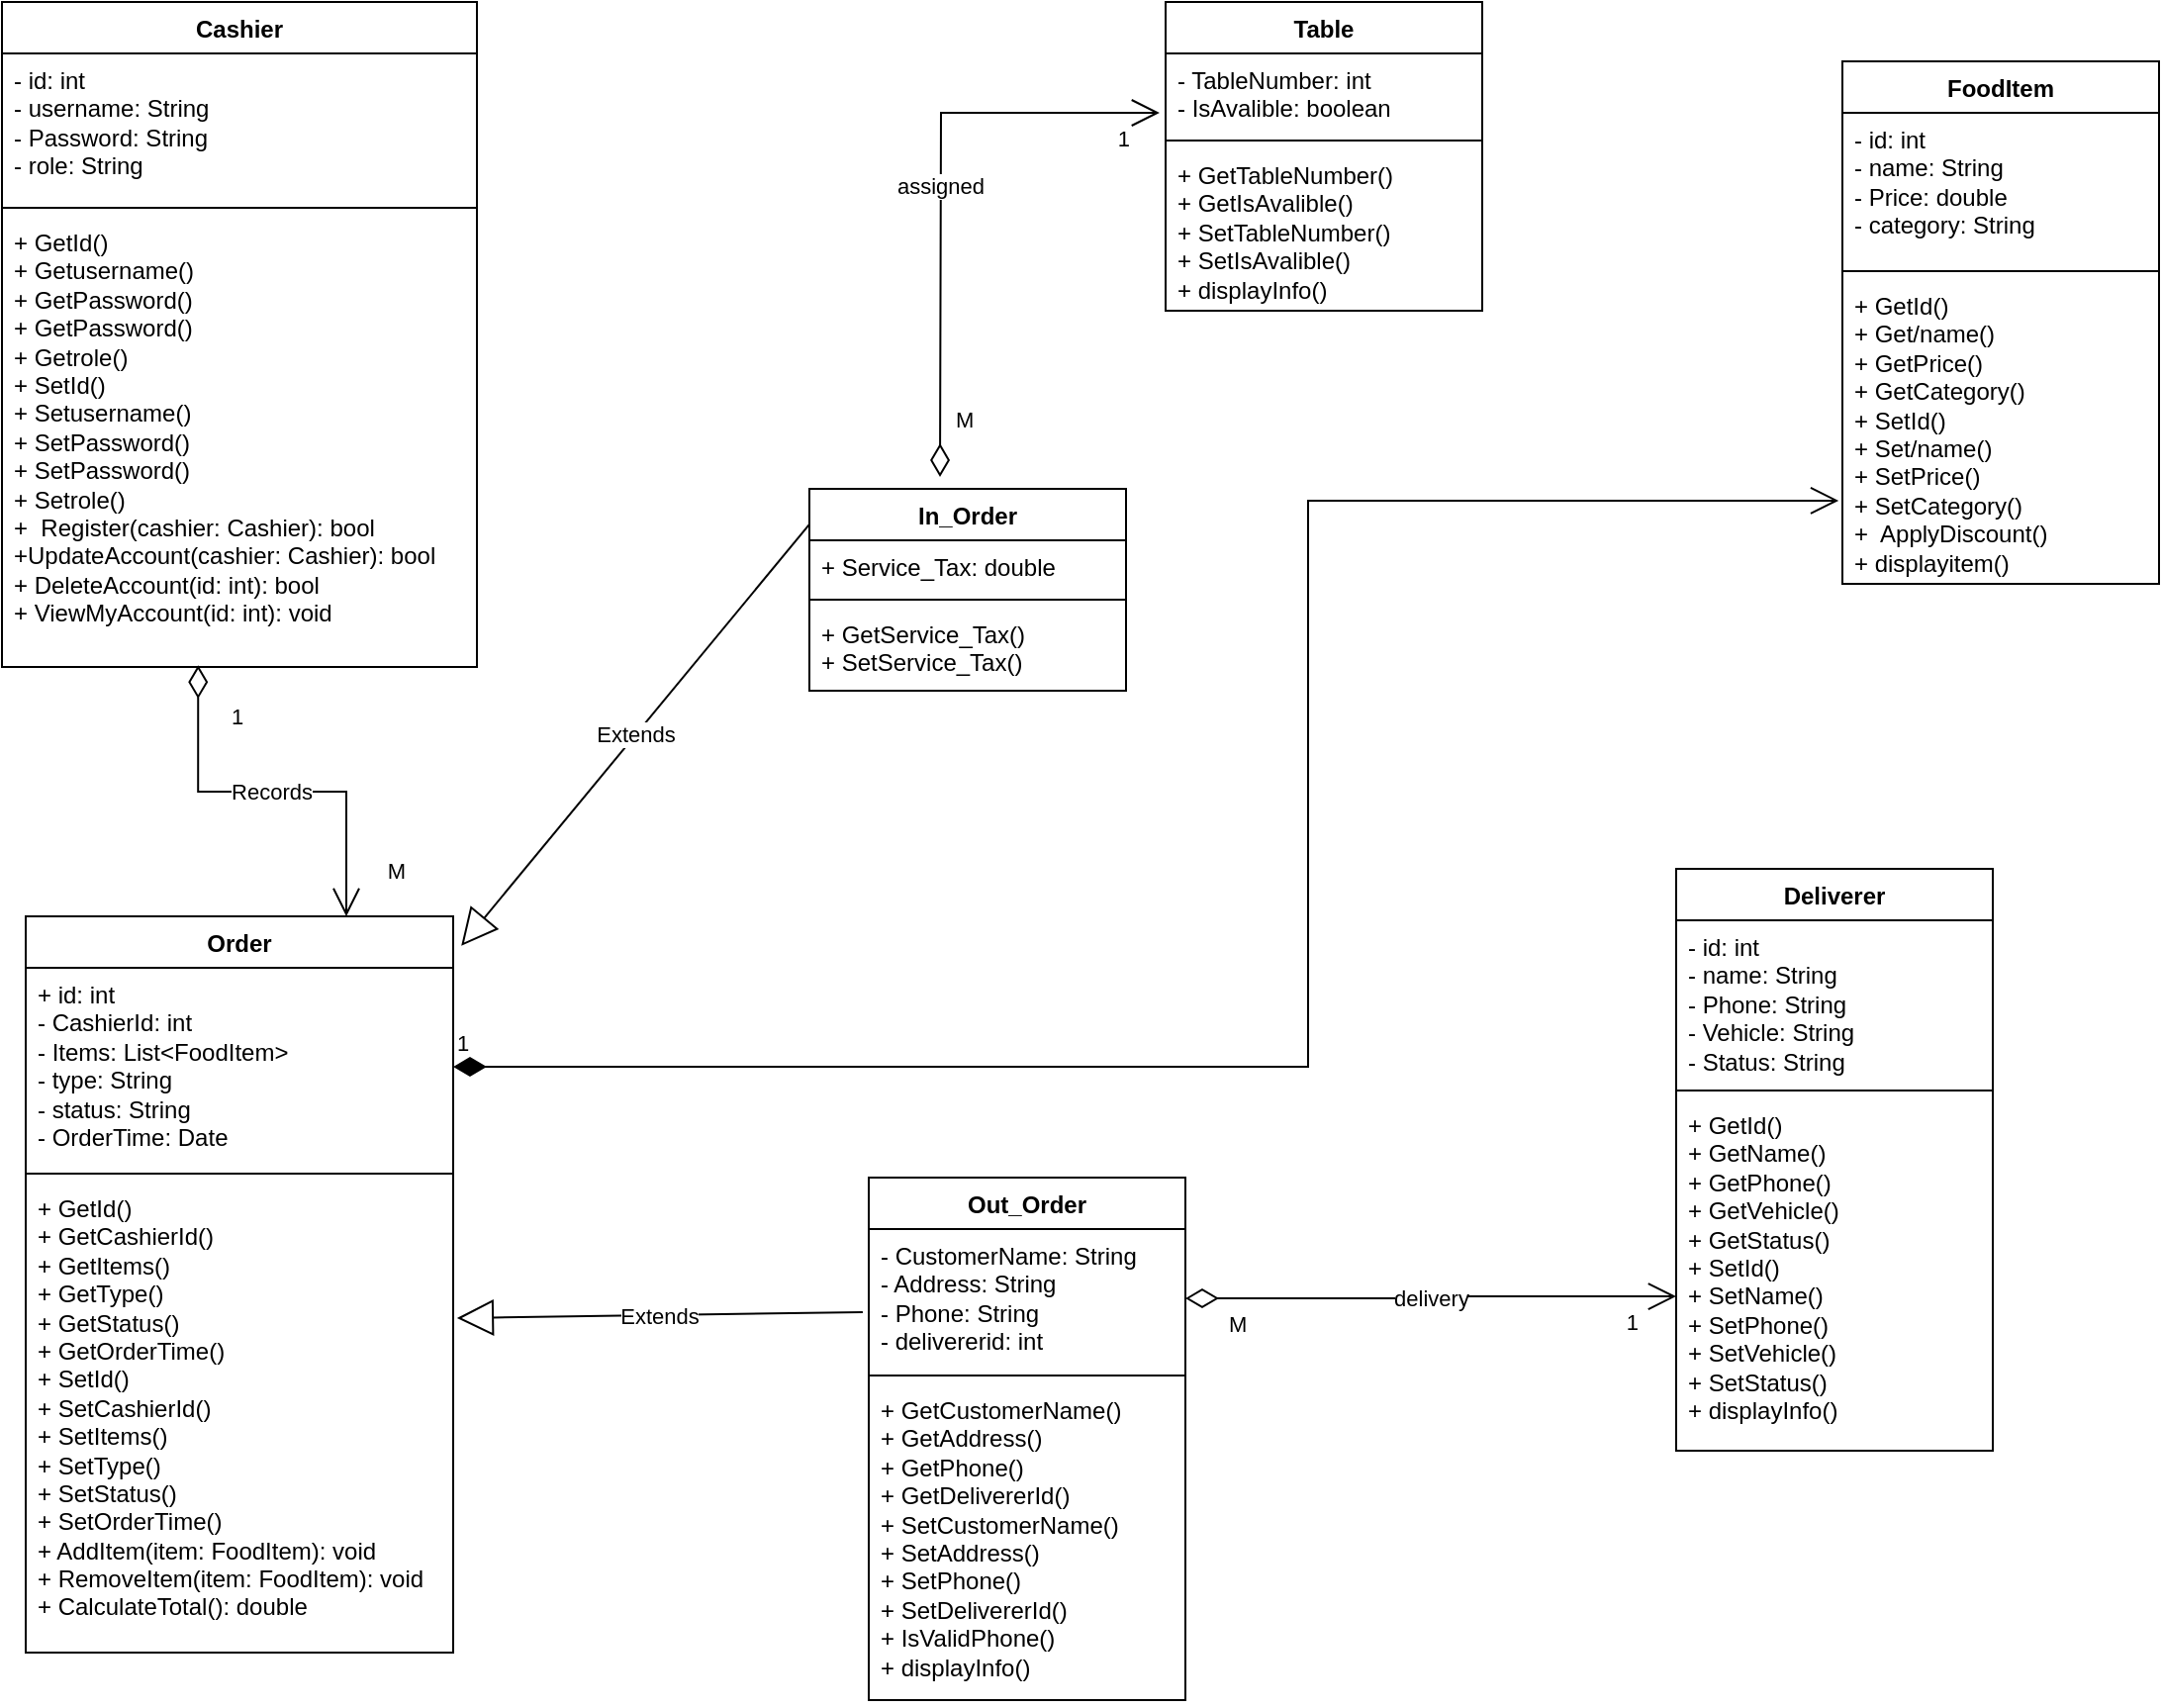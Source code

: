 <mxfile version="28.0.4">
  <diagram name="Page-1" id="M6A814TzNZhb9Hvma9BZ">
    <mxGraphModel dx="2386" dy="2779" grid="1" gridSize="6" guides="1" tooltips="1" connect="1" arrows="1" fold="1" page="1" pageScale="1" pageWidth="1200" pageHeight="1920" math="0" shadow="0">
      <root>
        <mxCell id="0" />
        <mxCell id="1" parent="0" />
        <mxCell id="RyPP2ot8q_JItX_U_d-H-1" value="Cashier" style="swimlane;fontStyle=1;align=center;verticalAlign=top;childLayout=stackLayout;horizontal=1;startSize=26;horizontalStack=0;resizeParent=1;resizeParentMax=0;resizeLast=0;collapsible=1;marginBottom=0;whiteSpace=wrap;html=1;" parent="1" vertex="1">
          <mxGeometry x="-180" y="-1896" width="240" height="336" as="geometry" />
        </mxCell>
        <mxCell id="RyPP2ot8q_JItX_U_d-H-2" value="- id: int&lt;div&gt;- username: String&lt;/div&gt;&lt;div&gt;- Password: String&lt;/div&gt;&lt;div&gt;- role: String&lt;/div&gt;" style="text;strokeColor=none;fillColor=none;align=left;verticalAlign=top;spacingLeft=4;spacingRight=4;overflow=hidden;rotatable=0;points=[[0,0.5],[1,0.5]];portConstraint=eastwest;whiteSpace=wrap;html=1;" parent="RyPP2ot8q_JItX_U_d-H-1" vertex="1">
          <mxGeometry y="26" width="240" height="74" as="geometry" />
        </mxCell>
        <mxCell id="RyPP2ot8q_JItX_U_d-H-3" value="" style="line;strokeWidth=1;fillColor=none;align=left;verticalAlign=middle;spacingTop=-1;spacingLeft=3;spacingRight=3;rotatable=0;labelPosition=right;points=[];portConstraint=eastwest;strokeColor=inherit;" parent="RyPP2ot8q_JItX_U_d-H-1" vertex="1">
          <mxGeometry y="100" width="240" height="8" as="geometry" />
        </mxCell>
        <mxCell id="RyPP2ot8q_JItX_U_d-H-4" value="+ GetId()&lt;div&gt;+ Getusername()&lt;/div&gt;&lt;div&gt;+ GetPassword()&lt;/div&gt;&lt;div&gt;+ GetPassword()&lt;/div&gt;&lt;div&gt;+ Getrole()&lt;/div&gt;&lt;div&gt;+&lt;span style=&quot;background-color: transparent; color: light-dark(rgb(0, 0, 0), rgb(255, 255, 255));&quot;&gt;&amp;nbsp;SetId()&lt;/span&gt;&lt;/div&gt;&lt;div&gt;+ Setusername()&lt;/div&gt;&lt;div&gt;+ SetPassword()&lt;/div&gt;&lt;div&gt;+ SetPassword()&lt;/div&gt;&lt;div&gt;+ Setrole()&lt;/div&gt;&lt;div&gt;+&amp;nbsp; Register(cashier: Cashier): bool&lt;/div&gt;&lt;div&gt;+UpdateAccount(cashier: Cashier): bool&lt;/div&gt;&lt;div&gt;+ DeleteAccount(id: int): bool&lt;/div&gt;&lt;div&gt;+ ViewMyAccount(id: int): void&lt;/div&gt;" style="text;strokeColor=none;fillColor=none;align=left;verticalAlign=top;spacingLeft=4;spacingRight=4;overflow=hidden;rotatable=0;points=[[0,0.5],[1,0.5]];portConstraint=eastwest;whiteSpace=wrap;html=1;" parent="RyPP2ot8q_JItX_U_d-H-1" vertex="1">
          <mxGeometry y="108" width="240" height="228" as="geometry" />
        </mxCell>
        <mxCell id="RyPP2ot8q_JItX_U_d-H-13" value="In_Order" style="swimlane;fontStyle=1;align=center;verticalAlign=top;childLayout=stackLayout;horizontal=1;startSize=26;horizontalStack=0;resizeParent=1;resizeParentMax=0;resizeLast=0;collapsible=1;marginBottom=0;whiteSpace=wrap;html=1;" parent="1" vertex="1">
          <mxGeometry x="228" y="-1650" width="160" height="102" as="geometry" />
        </mxCell>
        <mxCell id="RyPP2ot8q_JItX_U_d-H-14" value="+ Service_Tax: double" style="text;strokeColor=none;fillColor=none;align=left;verticalAlign=top;spacingLeft=4;spacingRight=4;overflow=hidden;rotatable=0;points=[[0,0.5],[1,0.5]];portConstraint=eastwest;whiteSpace=wrap;html=1;" parent="RyPP2ot8q_JItX_U_d-H-13" vertex="1">
          <mxGeometry y="26" width="160" height="26" as="geometry" />
        </mxCell>
        <mxCell id="RyPP2ot8q_JItX_U_d-H-15" value="" style="line;strokeWidth=1;fillColor=none;align=left;verticalAlign=middle;spacingTop=-1;spacingLeft=3;spacingRight=3;rotatable=0;labelPosition=right;points=[];portConstraint=eastwest;strokeColor=inherit;" parent="RyPP2ot8q_JItX_U_d-H-13" vertex="1">
          <mxGeometry y="52" width="160" height="8" as="geometry" />
        </mxCell>
        <mxCell id="RyPP2ot8q_JItX_U_d-H-16" value="+ GetService_Tax()&lt;div&gt;+ SetService_Tax()&lt;/div&gt;" style="text;strokeColor=none;fillColor=none;align=left;verticalAlign=top;spacingLeft=4;spacingRight=4;overflow=hidden;rotatable=0;points=[[0,0.5],[1,0.5]];portConstraint=eastwest;whiteSpace=wrap;html=1;" parent="RyPP2ot8q_JItX_U_d-H-13" vertex="1">
          <mxGeometry y="60" width="160" height="42" as="geometry" />
        </mxCell>
        <mxCell id="RyPP2ot8q_JItX_U_d-H-17" value="Table" style="swimlane;fontStyle=1;align=center;verticalAlign=top;childLayout=stackLayout;horizontal=1;startSize=26;horizontalStack=0;resizeParent=1;resizeParentMax=0;resizeLast=0;collapsible=1;marginBottom=0;whiteSpace=wrap;html=1;" parent="1" vertex="1">
          <mxGeometry x="408" y="-1896" width="160" height="156" as="geometry" />
        </mxCell>
        <mxCell id="RyPP2ot8q_JItX_U_d-H-18" value="- TableNumber: int&lt;div&gt;- IsAvalible: boolean&lt;/div&gt;" style="text;strokeColor=none;fillColor=none;align=left;verticalAlign=top;spacingLeft=4;spacingRight=4;overflow=hidden;rotatable=0;points=[[0,0.5],[1,0.5]];portConstraint=eastwest;whiteSpace=wrap;html=1;" parent="RyPP2ot8q_JItX_U_d-H-17" vertex="1">
          <mxGeometry y="26" width="160" height="40" as="geometry" />
        </mxCell>
        <mxCell id="RyPP2ot8q_JItX_U_d-H-19" value="" style="line;strokeWidth=1;fillColor=none;align=left;verticalAlign=middle;spacingTop=-1;spacingLeft=3;spacingRight=3;rotatable=0;labelPosition=right;points=[];portConstraint=eastwest;strokeColor=inherit;" parent="RyPP2ot8q_JItX_U_d-H-17" vertex="1">
          <mxGeometry y="66" width="160" height="8" as="geometry" />
        </mxCell>
        <mxCell id="RyPP2ot8q_JItX_U_d-H-20" value="+ GetTableNumber()&lt;div&gt;+ GetIsAvalible()&lt;/div&gt;&lt;div&gt;+ SetTableNumber()&lt;div&gt;+ SetIsAvalible()&lt;/div&gt;&lt;/div&gt;&lt;div&gt;+ displayInfo()&lt;/div&gt;" style="text;strokeColor=none;fillColor=none;align=left;verticalAlign=top;spacingLeft=4;spacingRight=4;overflow=hidden;rotatable=0;points=[[0,0.5],[1,0.5]];portConstraint=eastwest;whiteSpace=wrap;html=1;" parent="RyPP2ot8q_JItX_U_d-H-17" vertex="1">
          <mxGeometry y="74" width="160" height="82" as="geometry" />
        </mxCell>
        <mxCell id="RyPP2ot8q_JItX_U_d-H-21" value="FoodItem" style="swimlane;fontStyle=1;align=center;verticalAlign=top;childLayout=stackLayout;horizontal=1;startSize=26;horizontalStack=0;resizeParent=1;resizeParentMax=0;resizeLast=0;collapsible=1;marginBottom=0;whiteSpace=wrap;html=1;" parent="1" vertex="1">
          <mxGeometry x="750" y="-1866" width="160" height="264" as="geometry" />
        </mxCell>
        <mxCell id="RyPP2ot8q_JItX_U_d-H-22" value="- id: int&lt;div&gt;- name: String&lt;/div&gt;&lt;div&gt;- Price: double&lt;/div&gt;&lt;div&gt;- category: String&lt;/div&gt;&lt;div&gt;&lt;br&gt;&lt;/div&gt;" style="text;strokeColor=none;fillColor=none;align=left;verticalAlign=top;spacingLeft=4;spacingRight=4;overflow=hidden;rotatable=0;points=[[0,0.5],[1,0.5]];portConstraint=eastwest;whiteSpace=wrap;html=1;" parent="RyPP2ot8q_JItX_U_d-H-21" vertex="1">
          <mxGeometry y="26" width="160" height="76" as="geometry" />
        </mxCell>
        <mxCell id="RyPP2ot8q_JItX_U_d-H-23" value="" style="line;strokeWidth=1;fillColor=none;align=left;verticalAlign=middle;spacingTop=-1;spacingLeft=3;spacingRight=3;rotatable=0;labelPosition=right;points=[];portConstraint=eastwest;strokeColor=inherit;" parent="RyPP2ot8q_JItX_U_d-H-21" vertex="1">
          <mxGeometry y="102" width="160" height="8" as="geometry" />
        </mxCell>
        <mxCell id="RyPP2ot8q_JItX_U_d-H-24" value="+ GetId()&lt;div&gt;+ Get/name()&lt;/div&gt;&lt;div&gt;+ GetPrice()&lt;/div&gt;&lt;div&gt;+ GetCategory()&lt;/div&gt;&lt;div&gt;+ SetId()&lt;div&gt;+ Set/name()&lt;/div&gt;&lt;div&gt;+ SetPrice()&lt;/div&gt;&lt;div&gt;+ SetCategory()&lt;/div&gt;&lt;/div&gt;&lt;div&gt;+&amp;nbsp; ApplyDiscount()&lt;/div&gt;&lt;div&gt;+ displayitem()&lt;/div&gt;" style="text;strokeColor=none;fillColor=none;align=left;verticalAlign=top;spacingLeft=4;spacingRight=4;overflow=hidden;rotatable=0;points=[[0,0.5],[1,0.5]];portConstraint=eastwest;whiteSpace=wrap;html=1;" parent="RyPP2ot8q_JItX_U_d-H-21" vertex="1">
          <mxGeometry y="110" width="160" height="154" as="geometry" />
        </mxCell>
        <mxCell id="RyPP2ot8q_JItX_U_d-H-25" value="Order" style="swimlane;fontStyle=1;align=center;verticalAlign=top;childLayout=stackLayout;horizontal=1;startSize=26;horizontalStack=0;resizeParent=1;resizeParentMax=0;resizeLast=0;collapsible=1;marginBottom=0;whiteSpace=wrap;html=1;" parent="1" vertex="1">
          <mxGeometry x="-168" y="-1434" width="216" height="372" as="geometry" />
        </mxCell>
        <mxCell id="RyPP2ot8q_JItX_U_d-H-26" value="+ id: int&lt;div&gt;- CashierId: int&lt;/div&gt;&lt;div&gt;- Items: List&amp;lt;FoodItem&amp;gt;&lt;/div&gt;&lt;div&gt;- type: String&lt;/div&gt;&lt;div&gt;- status: String&lt;/div&gt;&lt;div&gt;- OrderTime: Date&lt;/div&gt;" style="text;strokeColor=none;fillColor=none;align=left;verticalAlign=top;spacingLeft=4;spacingRight=4;overflow=hidden;rotatable=0;points=[[0,0.5],[1,0.5]];portConstraint=eastwest;whiteSpace=wrap;html=1;" parent="RyPP2ot8q_JItX_U_d-H-25" vertex="1">
          <mxGeometry y="26" width="216" height="100" as="geometry" />
        </mxCell>
        <mxCell id="RyPP2ot8q_JItX_U_d-H-27" value="" style="line;strokeWidth=1;fillColor=none;align=left;verticalAlign=middle;spacingTop=-1;spacingLeft=3;spacingRight=3;rotatable=0;labelPosition=right;points=[];portConstraint=eastwest;strokeColor=inherit;" parent="RyPP2ot8q_JItX_U_d-H-25" vertex="1">
          <mxGeometry y="126" width="216" height="8" as="geometry" />
        </mxCell>
        <mxCell id="RyPP2ot8q_JItX_U_d-H-28" value="+ GetId()&lt;div&gt;+ GetCashierId()&lt;/div&gt;&lt;div&gt;+ GetItems()&lt;/div&gt;&lt;div&gt;+ GetType()&lt;/div&gt;&lt;div&gt;+ GetStatus()&lt;/div&gt;&lt;div&gt;+ GetOrderTime()&lt;/div&gt;&lt;div&gt;+ SetId()&lt;div&gt;+ SetCashierId()&lt;/div&gt;&lt;div&gt;+ SetItems()&lt;/div&gt;&lt;div&gt;+ SetType()&lt;/div&gt;&lt;div&gt;+ SetStatus()&lt;/div&gt;&lt;div&gt;+ SetOrderTime()&lt;/div&gt;&lt;/div&gt;&lt;div&gt;+ AddItem(item: FoodItem): void&lt;/div&gt;&lt;div&gt;+ RemoveItem(item: FoodItem): void&lt;/div&gt;&lt;div&gt;+ CalculateTotal(): double&lt;/div&gt;" style="text;strokeColor=none;fillColor=none;align=left;verticalAlign=top;spacingLeft=4;spacingRight=4;overflow=hidden;rotatable=0;points=[[0,0.5],[1,0.5]];portConstraint=eastwest;whiteSpace=wrap;html=1;" parent="RyPP2ot8q_JItX_U_d-H-25" vertex="1">
          <mxGeometry y="134" width="216" height="238" as="geometry" />
        </mxCell>
        <mxCell id="RyPP2ot8q_JItX_U_d-H-29" value="Out_Order" style="swimlane;fontStyle=1;align=center;verticalAlign=top;childLayout=stackLayout;horizontal=1;startSize=26;horizontalStack=0;resizeParent=1;resizeParentMax=0;resizeLast=0;collapsible=1;marginBottom=0;whiteSpace=wrap;html=1;" parent="1" vertex="1">
          <mxGeometry x="258" y="-1302" width="160" height="264" as="geometry" />
        </mxCell>
        <mxCell id="RyPP2ot8q_JItX_U_d-H-30" value="- CustomerName: String&lt;div&gt;- Address: String&lt;/div&gt;&lt;div&gt;- Phone: String&lt;/div&gt;&lt;div&gt;- delivererid: int&lt;/div&gt;" style="text;strokeColor=none;fillColor=none;align=left;verticalAlign=top;spacingLeft=4;spacingRight=4;overflow=hidden;rotatable=0;points=[[0,0.5],[1,0.5]];portConstraint=eastwest;whiteSpace=wrap;html=1;" parent="RyPP2ot8q_JItX_U_d-H-29" vertex="1">
          <mxGeometry y="26" width="160" height="70" as="geometry" />
        </mxCell>
        <mxCell id="RyPP2ot8q_JItX_U_d-H-31" value="" style="line;strokeWidth=1;fillColor=none;align=left;verticalAlign=middle;spacingTop=-1;spacingLeft=3;spacingRight=3;rotatable=0;labelPosition=right;points=[];portConstraint=eastwest;strokeColor=inherit;" parent="RyPP2ot8q_JItX_U_d-H-29" vertex="1">
          <mxGeometry y="96" width="160" height="8" as="geometry" />
        </mxCell>
        <mxCell id="RyPP2ot8q_JItX_U_d-H-32" value="&lt;div&gt;+ GetCustomerName()&lt;/div&gt;&lt;div&gt;+ GetAddress()&lt;/div&gt;&lt;div&gt;+ GetPhone()&lt;/div&gt;&lt;div&gt;+ GetDelivererId()&lt;/div&gt;&lt;div&gt;&lt;div&gt;+ SetCustomerName()&lt;/div&gt;&lt;div&gt;+ SetAddress()&lt;/div&gt;&lt;div&gt;+ SetPhone()&lt;/div&gt;&lt;div&gt;+ SetDelivererId()&lt;/div&gt;&lt;/div&gt;&lt;div&gt;+ IsValidPhone()&lt;/div&gt;&lt;div&gt;+ displayInfo()&lt;/div&gt;" style="text;strokeColor=none;fillColor=none;align=left;verticalAlign=top;spacingLeft=4;spacingRight=4;overflow=hidden;rotatable=0;points=[[0,0.5],[1,0.5]];portConstraint=eastwest;whiteSpace=wrap;html=1;" parent="RyPP2ot8q_JItX_U_d-H-29" vertex="1">
          <mxGeometry y="104" width="160" height="160" as="geometry" />
        </mxCell>
        <mxCell id="RyPP2ot8q_JItX_U_d-H-33" value="Deliverer" style="swimlane;fontStyle=1;align=center;verticalAlign=top;childLayout=stackLayout;horizontal=1;startSize=26;horizontalStack=0;resizeParent=1;resizeParentMax=0;resizeLast=0;collapsible=1;marginBottom=0;whiteSpace=wrap;html=1;" parent="1" vertex="1">
          <mxGeometry x="666" y="-1458" width="160" height="294" as="geometry" />
        </mxCell>
        <mxCell id="RyPP2ot8q_JItX_U_d-H-34" value="- id: int&lt;div&gt;- name: String&lt;/div&gt;&lt;div&gt;- Phone: String&lt;/div&gt;&lt;div&gt;- Vehicle: String&lt;/div&gt;&lt;div&gt;- Status: String&lt;/div&gt;&lt;div&gt;&lt;br&gt;&lt;/div&gt;&lt;div&gt;&lt;br&gt;&lt;/div&gt;" style="text;strokeColor=none;fillColor=none;align=left;verticalAlign=top;spacingLeft=4;spacingRight=4;overflow=hidden;rotatable=0;points=[[0,0.5],[1,0.5]];portConstraint=eastwest;whiteSpace=wrap;html=1;" parent="RyPP2ot8q_JItX_U_d-H-33" vertex="1">
          <mxGeometry y="26" width="160" height="82" as="geometry" />
        </mxCell>
        <mxCell id="RyPP2ot8q_JItX_U_d-H-35" value="" style="line;strokeWidth=1;fillColor=none;align=left;verticalAlign=middle;spacingTop=-1;spacingLeft=3;spacingRight=3;rotatable=0;labelPosition=right;points=[];portConstraint=eastwest;strokeColor=inherit;" parent="RyPP2ot8q_JItX_U_d-H-33" vertex="1">
          <mxGeometry y="108" width="160" height="8" as="geometry" />
        </mxCell>
        <mxCell id="RyPP2ot8q_JItX_U_d-H-36" value="+ GetId()&lt;div&gt;+ GetName()&lt;/div&gt;&lt;div&gt;+ GetPhone()&lt;/div&gt;&lt;div&gt;+ GetVehicle()&lt;/div&gt;&lt;div&gt;+ GetStatus()&lt;/div&gt;&lt;div&gt;+&lt;span style=&quot;background-color: transparent; color: light-dark(rgb(0, 0, 0), rgb(255, 255, 255));&quot;&gt;&amp;nbsp;SetId()&lt;/span&gt;&lt;/div&gt;&lt;div&gt;+ SetName()&lt;/div&gt;&lt;div&gt;+ SetPhone()&lt;/div&gt;&lt;div&gt;+ SetVehicle()&lt;/div&gt;&lt;div&gt;+ SetStatus()&lt;/div&gt;&lt;div&gt;+ displayInfo()&lt;/div&gt;" style="text;strokeColor=none;fillColor=none;align=left;verticalAlign=top;spacingLeft=4;spacingRight=4;overflow=hidden;rotatable=0;points=[[0,0.5],[1,0.5]];portConstraint=eastwest;whiteSpace=wrap;html=1;" parent="RyPP2ot8q_JItX_U_d-H-33" vertex="1">
          <mxGeometry y="116" width="160" height="178" as="geometry" />
        </mxCell>
        <mxCell id="RyPP2ot8q_JItX_U_d-H-37" value="Records" style="endArrow=open;html=1;endSize=12;startArrow=diamondThin;startSize=14;startFill=0;edgeStyle=orthogonalEdgeStyle;rounded=0;exitX=0.413;exitY=0.996;exitDx=0;exitDy=0;exitPerimeter=0;entryX=0.75;entryY=0;entryDx=0;entryDy=0;" parent="1" source="RyPP2ot8q_JItX_U_d-H-4" target="RyPP2ot8q_JItX_U_d-H-25" edge="1">
          <mxGeometry relative="1" as="geometry">
            <mxPoint x="324" y="-1374" as="sourcePoint" />
            <mxPoint x="484" y="-1374" as="targetPoint" />
          </mxGeometry>
        </mxCell>
        <mxCell id="RyPP2ot8q_JItX_U_d-H-38" value="1" style="edgeLabel;resizable=0;html=1;align=left;verticalAlign=top;" parent="RyPP2ot8q_JItX_U_d-H-37" connectable="0" vertex="1">
          <mxGeometry x="-1" relative="1" as="geometry">
            <mxPoint x="15" y="13" as="offset" />
          </mxGeometry>
        </mxCell>
        <mxCell id="RyPP2ot8q_JItX_U_d-H-39" value="M" style="edgeLabel;resizable=0;html=1;align=right;verticalAlign=top;" parent="RyPP2ot8q_JItX_U_d-H-37" connectable="0" vertex="1">
          <mxGeometry x="1" relative="1" as="geometry">
            <mxPoint x="30" y="-36" as="offset" />
          </mxGeometry>
        </mxCell>
        <mxCell id="RyPP2ot8q_JItX_U_d-H-40" value="Extends" style="endArrow=block;endSize=16;endFill=0;html=1;rounded=0;entryX=1.019;entryY=0.04;entryDx=0;entryDy=0;entryPerimeter=0;exitX=0;exitY=0.176;exitDx=0;exitDy=0;exitPerimeter=0;" parent="1" source="RyPP2ot8q_JItX_U_d-H-13" target="RyPP2ot8q_JItX_U_d-H-25" edge="1">
          <mxGeometry width="160" relative="1" as="geometry">
            <mxPoint x="324" y="-1374" as="sourcePoint" />
            <mxPoint x="484" y="-1374" as="targetPoint" />
          </mxGeometry>
        </mxCell>
        <mxCell id="RyPP2ot8q_JItX_U_d-H-41" value="Extends" style="endArrow=block;endSize=16;endFill=0;html=1;rounded=0;entryX=1.009;entryY=0.29;entryDx=0;entryDy=0;entryPerimeter=0;exitX=-0.019;exitY=0.6;exitDx=0;exitDy=0;exitPerimeter=0;" parent="1" source="RyPP2ot8q_JItX_U_d-H-30" target="RyPP2ot8q_JItX_U_d-H-28" edge="1">
          <mxGeometry width="160" relative="1" as="geometry">
            <mxPoint x="324" y="-1374" as="sourcePoint" />
            <mxPoint x="484" y="-1374" as="targetPoint" />
          </mxGeometry>
        </mxCell>
        <mxCell id="RyPP2ot8q_JItX_U_d-H-42" value="1" style="endArrow=open;html=1;endSize=12;startArrow=diamondThin;startSize=14;startFill=1;edgeStyle=orthogonalEdgeStyle;align=left;verticalAlign=bottom;rounded=0;exitX=1;exitY=0.5;exitDx=0;exitDy=0;entryX=-0.012;entryY=0.727;entryDx=0;entryDy=0;entryPerimeter=0;" parent="1" source="RyPP2ot8q_JItX_U_d-H-26" target="RyPP2ot8q_JItX_U_d-H-24" edge="1">
          <mxGeometry x="-1" y="3" relative="1" as="geometry">
            <mxPoint x="324" y="-1608" as="sourcePoint" />
            <mxPoint x="484" y="-1608" as="targetPoint" />
            <Array as="points">
              <mxPoint x="480" y="-1358" />
              <mxPoint x="480" y="-1644" />
            </Array>
          </mxGeometry>
        </mxCell>
        <mxCell id="RyPP2ot8q_JItX_U_d-H-43" value="delivery" style="endArrow=open;html=1;endSize=12;startArrow=diamondThin;startSize=14;startFill=0;edgeStyle=orthogonalEdgeStyle;rounded=0;exitX=1;exitY=0.5;exitDx=0;exitDy=0;entryX=0;entryY=0.562;entryDx=0;entryDy=0;entryPerimeter=0;" parent="1" source="RyPP2ot8q_JItX_U_d-H-30" target="RyPP2ot8q_JItX_U_d-H-36" edge="1">
          <mxGeometry relative="1" as="geometry">
            <mxPoint x="324" y="-1374" as="sourcePoint" />
            <mxPoint x="484" y="-1374" as="targetPoint" />
          </mxGeometry>
        </mxCell>
        <mxCell id="RyPP2ot8q_JItX_U_d-H-44" value="M" style="edgeLabel;resizable=0;html=1;align=left;verticalAlign=top;" parent="RyPP2ot8q_JItX_U_d-H-43" connectable="0" vertex="1">
          <mxGeometry x="-1" relative="1" as="geometry">
            <mxPoint x="20" as="offset" />
          </mxGeometry>
        </mxCell>
        <mxCell id="RyPP2ot8q_JItX_U_d-H-45" value="1" style="edgeLabel;resizable=0;html=1;align=right;verticalAlign=top;" parent="RyPP2ot8q_JItX_U_d-H-43" connectable="0" vertex="1">
          <mxGeometry x="1" relative="1" as="geometry">
            <mxPoint x="-18" as="offset" />
          </mxGeometry>
        </mxCell>
        <mxCell id="RyPP2ot8q_JItX_U_d-H-46" value="assigned" style="endArrow=open;html=1;endSize=12;startArrow=diamondThin;startSize=14;startFill=0;edgeStyle=orthogonalEdgeStyle;rounded=0;entryX=-0.019;entryY=0.75;entryDx=0;entryDy=0;entryPerimeter=0;" parent="1" target="RyPP2ot8q_JItX_U_d-H-18" edge="1">
          <mxGeometry relative="1" as="geometry">
            <mxPoint x="294" y="-1656" as="sourcePoint" />
            <mxPoint x="340" y="-1878" as="targetPoint" />
          </mxGeometry>
        </mxCell>
        <mxCell id="RyPP2ot8q_JItX_U_d-H-47" value="M" style="edgeLabel;resizable=0;html=1;align=left;verticalAlign=top;" parent="RyPP2ot8q_JItX_U_d-H-46" connectable="0" vertex="1">
          <mxGeometry x="-1" relative="1" as="geometry">
            <mxPoint x="6" y="-42" as="offset" />
          </mxGeometry>
        </mxCell>
        <mxCell id="RyPP2ot8q_JItX_U_d-H-48" value="1" style="edgeLabel;resizable=0;html=1;align=right;verticalAlign=top;" parent="RyPP2ot8q_JItX_U_d-H-46" connectable="0" vertex="1">
          <mxGeometry x="1" relative="1" as="geometry">
            <mxPoint x="-14" as="offset" />
          </mxGeometry>
        </mxCell>
      </root>
    </mxGraphModel>
  </diagram>
</mxfile>
